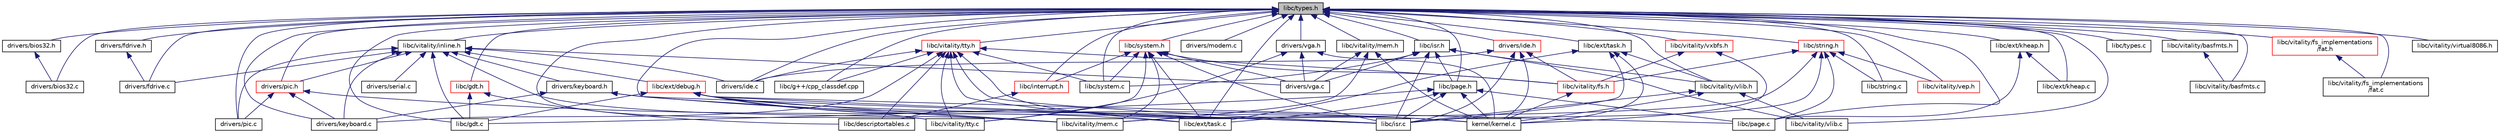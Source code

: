 digraph "libc/types.h"
{
  edge [fontname="Helvetica",fontsize="10",labelfontname="Helvetica",labelfontsize="10"];
  node [fontname="Helvetica",fontsize="10",shape=record];
  Node1 [label="libc/types.h",height=0.2,width=0.4,color="black", fillcolor="grey75", style="filled", fontcolor="black"];
  Node1 -> Node2 [dir="back",color="midnightblue",fontsize="10",style="solid",fontname="Helvetica"];
  Node2 [label="drivers/bios32.h",height=0.2,width=0.4,color="black", fillcolor="white", style="filled",URL="$a00023.html"];
  Node2 -> Node3 [dir="back",color="midnightblue",fontsize="10",style="solid",fontname="Helvetica"];
  Node3 [label="drivers/bios32.c",height=0.2,width=0.4,color="black", fillcolor="white", style="filled",URL="$a00020.html"];
  Node1 -> Node3 [dir="back",color="midnightblue",fontsize="10",style="solid",fontname="Helvetica"];
  Node1 -> Node4 [dir="back",color="midnightblue",fontsize="10",style="solid",fontname="Helvetica"];
  Node4 [label="drivers/fdrive.h",height=0.2,width=0.4,color="black", fillcolor="white", style="filled",URL="$a00029.html"];
  Node4 -> Node5 [dir="back",color="midnightblue",fontsize="10",style="solid",fontname="Helvetica"];
  Node5 [label="drivers/fdrive.c",height=0.2,width=0.4,color="black", fillcolor="white", style="filled",URL="$a00026.html"];
  Node1 -> Node5 [dir="back",color="midnightblue",fontsize="10",style="solid",fontname="Helvetica"];
  Node1 -> Node6 [dir="back",color="midnightblue",fontsize="10",style="solid",fontname="Helvetica"];
  Node6 [label="libc/vitality/inline.h",height=0.2,width=0.4,color="black", fillcolor="white", style="filled",URL="$a00164.html"];
  Node6 -> Node5 [dir="back",color="midnightblue",fontsize="10",style="solid",fontname="Helvetica"];
  Node6 -> Node7 [dir="back",color="midnightblue",fontsize="10",style="solid",fontname="Helvetica"];
  Node7 [label="drivers/ide.c",height=0.2,width=0.4,color="black", fillcolor="white", style="filled",URL="$a00032.html"];
  Node6 -> Node8 [dir="back",color="midnightblue",fontsize="10",style="solid",fontname="Helvetica"];
  Node8 [label="drivers/keyboard.h",height=0.2,width=0.4,color="black", fillcolor="white", style="filled",URL="$a00041.html"];
  Node8 -> Node9 [dir="back",color="midnightblue",fontsize="10",style="solid",fontname="Helvetica"];
  Node9 [label="drivers/keyboard.c",height=0.2,width=0.4,color="black", fillcolor="white", style="filled",URL="$a00038.html"];
  Node8 -> Node10 [dir="back",color="midnightblue",fontsize="10",style="solid",fontname="Helvetica"];
  Node10 [label="kernel/kernel.c",height=0.2,width=0.4,color="black", fillcolor="white", style="filled",URL="$a00068.html"];
  Node8 -> Node11 [dir="back",color="midnightblue",fontsize="10",style="solid",fontname="Helvetica"];
  Node11 [label="libc/isr.c",height=0.2,width=0.4,color="black", fillcolor="white", style="filled",URL="$a00113.html"];
  Node6 -> Node9 [dir="back",color="midnightblue",fontsize="10",style="solid",fontname="Helvetica"];
  Node6 -> Node12 [dir="back",color="midnightblue",fontsize="10",style="solid",fontname="Helvetica"];
  Node12 [label="drivers/pic.h",height=0.2,width=0.4,color="red", fillcolor="white", style="filled",URL="$a00053.html"];
  Node12 -> Node9 [dir="back",color="midnightblue",fontsize="10",style="solid",fontname="Helvetica"];
  Node12 -> Node13 [dir="back",color="midnightblue",fontsize="10",style="solid",fontname="Helvetica"];
  Node13 [label="drivers/pic.c",height=0.2,width=0.4,color="black", fillcolor="white", style="filled",URL="$a00050.html"];
  Node12 -> Node11 [dir="back",color="midnightblue",fontsize="10",style="solid",fontname="Helvetica"];
  Node6 -> Node13 [dir="back",color="midnightblue",fontsize="10",style="solid",fontname="Helvetica"];
  Node6 -> Node15 [dir="back",color="midnightblue",fontsize="10",style="solid",fontname="Helvetica"];
  Node15 [label="drivers/serial.c",height=0.2,width=0.4,color="black", fillcolor="white", style="filled",URL="$a00056.html"];
  Node6 -> Node16 [dir="back",color="midnightblue",fontsize="10",style="solid",fontname="Helvetica"];
  Node16 [label="drivers/vga.c",height=0.2,width=0.4,color="black", fillcolor="white", style="filled",URL="$a00062.html"];
  Node6 -> Node17 [dir="back",color="midnightblue",fontsize="10",style="solid",fontname="Helvetica"];
  Node17 [label="libc/ext/debug.h",height=0.2,width=0.4,color="red", fillcolor="white", style="filled",URL="$a00080.html"];
  Node17 -> Node10 [dir="back",color="midnightblue",fontsize="10",style="solid",fontname="Helvetica"];
  Node17 -> Node19 [dir="back",color="midnightblue",fontsize="10",style="solid",fontname="Helvetica"];
  Node19 [label="libc/ext/task.c",height=0.2,width=0.4,color="black", fillcolor="white", style="filled",URL="$a00089.html"];
  Node17 -> Node20 [dir="back",color="midnightblue",fontsize="10",style="solid",fontname="Helvetica"];
  Node20 [label="libc/gdt.c",height=0.2,width=0.4,color="black", fillcolor="white", style="filled",URL="$a00101.html"];
  Node17 -> Node11 [dir="back",color="midnightblue",fontsize="10",style="solid",fontname="Helvetica"];
  Node17 -> Node21 [dir="back",color="midnightblue",fontsize="10",style="solid",fontname="Helvetica"];
  Node21 [label="libc/page.c",height=0.2,width=0.4,color="black", fillcolor="white", style="filled",URL="$a00119.html"];
  Node17 -> Node22 [dir="back",color="midnightblue",fontsize="10",style="solid",fontname="Helvetica"];
  Node22 [label="libc/vitality/mem.c",height=0.2,width=0.4,color="black", fillcolor="white", style="filled",URL="$a00167.html"];
  Node17 -> Node23 [dir="back",color="midnightblue",fontsize="10",style="solid",fontname="Helvetica"];
  Node23 [label="libc/vitality/tty.c",height=0.2,width=0.4,color="black", fillcolor="white", style="filled",URL="$a00173.html"];
  Node6 -> Node20 [dir="back",color="midnightblue",fontsize="10",style="solid",fontname="Helvetica"];
  Node6 -> Node22 [dir="back",color="midnightblue",fontsize="10",style="solid",fontname="Helvetica"];
  Node1 -> Node7 [dir="back",color="midnightblue",fontsize="10",style="solid",fontname="Helvetica"];
  Node1 -> Node24 [dir="back",color="midnightblue",fontsize="10",style="solid",fontname="Helvetica"];
  Node24 [label="libc/vitality/tty.h",height=0.2,width=0.4,color="red", fillcolor="white", style="filled",URL="$a00176.html"];
  Node24 -> Node7 [dir="back",color="midnightblue",fontsize="10",style="solid",fontname="Helvetica"];
  Node24 -> Node9 [dir="back",color="midnightblue",fontsize="10",style="solid",fontname="Helvetica"];
  Node24 -> Node10 [dir="back",color="midnightblue",fontsize="10",style="solid",fontname="Helvetica"];
  Node24 -> Node25 [dir="back",color="midnightblue",fontsize="10",style="solid",fontname="Helvetica"];
  Node25 [label="libc/vitality/fs.h",height=0.2,width=0.4,color="red", fillcolor="white", style="filled",URL="$a00152.html"];
  Node25 -> Node10 [dir="back",color="midnightblue",fontsize="10",style="solid",fontname="Helvetica"];
  Node24 -> Node27 [dir="back",color="midnightblue",fontsize="10",style="solid",fontname="Helvetica"];
  Node27 [label="libc/descriptortables.c",height=0.2,width=0.4,color="black", fillcolor="white", style="filled",URL="$a00071.html"];
  Node24 -> Node19 [dir="back",color="midnightblue",fontsize="10",style="solid",fontname="Helvetica"];
  Node24 -> Node28 [dir="back",color="midnightblue",fontsize="10",style="solid",fontname="Helvetica"];
  Node28 [label="libc/g++/cpp_classdef.cpp",height=0.2,width=0.4,color="black", fillcolor="white", style="filled",URL="$a00095.html"];
  Node24 -> Node11 [dir="back",color="midnightblue",fontsize="10",style="solid",fontname="Helvetica"];
  Node24 -> Node29 [dir="back",color="midnightblue",fontsize="10",style="solid",fontname="Helvetica"];
  Node29 [label="libc/system.c",height=0.2,width=0.4,color="black", fillcolor="white", style="filled",URL="$a00131.html"];
  Node24 -> Node23 [dir="back",color="midnightblue",fontsize="10",style="solid",fontname="Helvetica"];
  Node1 -> Node30 [dir="back",color="midnightblue",fontsize="10",style="solid",fontname="Helvetica"];
  Node30 [label="drivers/ide.h",height=0.2,width=0.4,color="red", fillcolor="white", style="filled",URL="$a00035.html"];
  Node30 -> Node7 [dir="back",color="midnightblue",fontsize="10",style="solid",fontname="Helvetica"];
  Node30 -> Node10 [dir="back",color="midnightblue",fontsize="10",style="solid",fontname="Helvetica"];
  Node30 -> Node25 [dir="back",color="midnightblue",fontsize="10",style="solid",fontname="Helvetica"];
  Node30 -> Node11 [dir="back",color="midnightblue",fontsize="10",style="solid",fontname="Helvetica"];
  Node1 -> Node9 [dir="back",color="midnightblue",fontsize="10",style="solid",fontname="Helvetica"];
  Node1 -> Node12 [dir="back",color="midnightblue",fontsize="10",style="solid",fontname="Helvetica"];
  Node1 -> Node31 [dir="back",color="midnightblue",fontsize="10",style="solid",fontname="Helvetica"];
  Node31 [label="drivers/modem.c",height=0.2,width=0.4,color="black", fillcolor="white", style="filled",URL="$a00044.html"];
  Node1 -> Node13 [dir="back",color="midnightblue",fontsize="10",style="solid",fontname="Helvetica"];
  Node1 -> Node32 [dir="back",color="midnightblue",fontsize="10",style="solid",fontname="Helvetica"];
  Node32 [label="drivers/vga.h",height=0.2,width=0.4,color="black", fillcolor="white", style="filled",URL="$a00065.html"];
  Node32 -> Node16 [dir="back",color="midnightblue",fontsize="10",style="solid",fontname="Helvetica"];
  Node32 -> Node10 [dir="back",color="midnightblue",fontsize="10",style="solid",fontname="Helvetica"];
  Node32 -> Node23 [dir="back",color="midnightblue",fontsize="10",style="solid",fontname="Helvetica"];
  Node1 -> Node33 [dir="back",color="midnightblue",fontsize="10",style="solid",fontname="Helvetica"];
  Node33 [label="libc/system.h",height=0.2,width=0.4,color="red", fillcolor="white", style="filled",URL="$a00134.html"];
  Node33 -> Node16 [dir="back",color="midnightblue",fontsize="10",style="solid",fontname="Helvetica"];
  Node33 -> Node34 [dir="back",color="midnightblue",fontsize="10",style="solid",fontname="Helvetica"];
  Node34 [label="libc/interrupt.h",height=0.2,width=0.4,color="red", fillcolor="white", style="filled",URL="$a00110.html"];
  Node34 -> Node27 [dir="back",color="midnightblue",fontsize="10",style="solid",fontname="Helvetica"];
  Node33 -> Node25 [dir="back",color="midnightblue",fontsize="10",style="solid",fontname="Helvetica"];
  Node33 -> Node19 [dir="back",color="midnightblue",fontsize="10",style="solid",fontname="Helvetica"];
  Node33 -> Node11 [dir="back",color="midnightblue",fontsize="10",style="solid",fontname="Helvetica"];
  Node33 -> Node29 [dir="back",color="midnightblue",fontsize="10",style="solid",fontname="Helvetica"];
  Node33 -> Node22 [dir="back",color="midnightblue",fontsize="10",style="solid",fontname="Helvetica"];
  Node33 -> Node23 [dir="back",color="midnightblue",fontsize="10",style="solid",fontname="Helvetica"];
  Node1 -> Node36 [dir="back",color="midnightblue",fontsize="10",style="solid",fontname="Helvetica"];
  Node36 [label="libc/vitality/mem.h",height=0.2,width=0.4,color="black", fillcolor="white", style="filled",URL="$a00170.html"];
  Node36 -> Node16 [dir="back",color="midnightblue",fontsize="10",style="solid",fontname="Helvetica"];
  Node36 -> Node10 [dir="back",color="midnightblue",fontsize="10",style="solid",fontname="Helvetica"];
  Node36 -> Node22 [dir="back",color="midnightblue",fontsize="10",style="solid",fontname="Helvetica"];
  Node1 -> Node37 [dir="back",color="midnightblue",fontsize="10",style="solid",fontname="Helvetica"];
  Node37 [label="libc/isr.h",height=0.2,width=0.4,color="black", fillcolor="white", style="filled",URL="$a00116.html"];
  Node37 -> Node16 [dir="back",color="midnightblue",fontsize="10",style="solid",fontname="Helvetica"];
  Node37 -> Node38 [dir="back",color="midnightblue",fontsize="10",style="solid",fontname="Helvetica"];
  Node38 [label="libc/page.h",height=0.2,width=0.4,color="black", fillcolor="white", style="filled",URL="$a00122.html"];
  Node38 -> Node10 [dir="back",color="midnightblue",fontsize="10",style="solid",fontname="Helvetica"];
  Node38 -> Node19 [dir="back",color="midnightblue",fontsize="10",style="solid",fontname="Helvetica"];
  Node38 -> Node20 [dir="back",color="midnightblue",fontsize="10",style="solid",fontname="Helvetica"];
  Node38 -> Node11 [dir="back",color="midnightblue",fontsize="10",style="solid",fontname="Helvetica"];
  Node38 -> Node21 [dir="back",color="midnightblue",fontsize="10",style="solid",fontname="Helvetica"];
  Node37 -> Node39 [dir="back",color="midnightblue",fontsize="10",style="solid",fontname="Helvetica"];
  Node39 [label="libc/vitality/vlib.h",height=0.2,width=0.4,color="black", fillcolor="white", style="filled",URL="$a00194.html"];
  Node39 -> Node10 [dir="back",color="midnightblue",fontsize="10",style="solid",fontname="Helvetica"];
  Node39 -> Node11 [dir="back",color="midnightblue",fontsize="10",style="solid",fontname="Helvetica"];
  Node39 -> Node40 [dir="back",color="midnightblue",fontsize="10",style="solid",fontname="Helvetica"];
  Node40 [label="libc/vitality/vlib.c",height=0.2,width=0.4,color="black", fillcolor="white", style="filled",URL="$a00191.html"];
  Node37 -> Node11 [dir="back",color="midnightblue",fontsize="10",style="solid",fontname="Helvetica"];
  Node37 -> Node29 [dir="back",color="midnightblue",fontsize="10",style="solid",fontname="Helvetica"];
  Node37 -> Node40 [dir="back",color="midnightblue",fontsize="10",style="solid",fontname="Helvetica"];
  Node1 -> Node41 [dir="back",color="midnightblue",fontsize="10",style="solid",fontname="Helvetica"];
  Node41 [label="libc/gdt.h",height=0.2,width=0.4,color="red", fillcolor="white", style="filled",URL="$a00104.html"];
  Node41 -> Node27 [dir="back",color="midnightblue",fontsize="10",style="solid",fontname="Helvetica"];
  Node41 -> Node20 [dir="back",color="midnightblue",fontsize="10",style="solid",fontname="Helvetica"];
  Node1 -> Node34 [dir="back",color="midnightblue",fontsize="10",style="solid",fontname="Helvetica"];
  Node1 -> Node38 [dir="back",color="midnightblue",fontsize="10",style="solid",fontname="Helvetica"];
  Node1 -> Node42 [dir="back",color="midnightblue",fontsize="10",style="solid",fontname="Helvetica"];
  Node42 [label="libc/ext/task.h",height=0.2,width=0.4,color="black", fillcolor="white", style="filled",URL="$a00092.html"];
  Node42 -> Node10 [dir="back",color="midnightblue",fontsize="10",style="solid",fontname="Helvetica"];
  Node42 -> Node39 [dir="back",color="midnightblue",fontsize="10",style="solid",fontname="Helvetica"];
  Node42 -> Node19 [dir="back",color="midnightblue",fontsize="10",style="solid",fontname="Helvetica"];
  Node42 -> Node11 [dir="back",color="midnightblue",fontsize="10",style="solid",fontname="Helvetica"];
  Node1 -> Node39 [dir="back",color="midnightblue",fontsize="10",style="solid",fontname="Helvetica"];
  Node1 -> Node43 [dir="back",color="midnightblue",fontsize="10",style="solid",fontname="Helvetica"];
  Node43 [label="libc/string.h",height=0.2,width=0.4,color="red", fillcolor="white", style="filled",URL="$a00128.html"];
  Node43 -> Node25 [dir="back",color="midnightblue",fontsize="10",style="solid",fontname="Helvetica"];
  Node43 -> Node11 [dir="back",color="midnightblue",fontsize="10",style="solid",fontname="Helvetica"];
  Node43 -> Node21 [dir="back",color="midnightblue",fontsize="10",style="solid",fontname="Helvetica"];
  Node43 -> Node44 [dir="back",color="midnightblue",fontsize="10",style="solid",fontname="Helvetica"];
  Node44 [label="libc/string.c",height=0.2,width=0.4,color="black", fillcolor="white", style="filled",URL="$a00125.html"];
  Node43 -> Node22 [dir="back",color="midnightblue",fontsize="10",style="solid",fontname="Helvetica"];
  Node43 -> Node45 [dir="back",color="midnightblue",fontsize="10",style="solid",fontname="Helvetica"];
  Node45 [label="libc/vitality/vep.h",height=0.2,width=0.4,color="red", fillcolor="white", style="filled",URL="$a00182.html"];
  Node1 -> Node47 [dir="back",color="midnightblue",fontsize="10",style="solid",fontname="Helvetica"];
  Node47 [label="libc/vitality/vxbfs.h",height=0.2,width=0.4,color="red", fillcolor="white", style="filled",URL="$a00200.html"];
  Node47 -> Node25 [dir="back",color="midnightblue",fontsize="10",style="solid",fontname="Helvetica"];
  Node47 -> Node10 [dir="back",color="midnightblue",fontsize="10",style="solid",fontname="Helvetica"];
  Node1 -> Node49 [dir="back",color="midnightblue",fontsize="10",style="solid",fontname="Helvetica"];
  Node49 [label="libc/ext/kheap.h",height=0.2,width=0.4,color="black", fillcolor="white", style="filled",URL="$a00086.html"];
  Node49 -> Node50 [dir="back",color="midnightblue",fontsize="10",style="solid",fontname="Helvetica"];
  Node50 [label="libc/ext/kheap.c",height=0.2,width=0.4,color="black", fillcolor="white", style="filled",URL="$a00083.html"];
  Node49 -> Node21 [dir="back",color="midnightblue",fontsize="10",style="solid",fontname="Helvetica"];
  Node1 -> Node50 [dir="back",color="midnightblue",fontsize="10",style="solid",fontname="Helvetica"];
  Node1 -> Node19 [dir="back",color="midnightblue",fontsize="10",style="solid",fontname="Helvetica"];
  Node1 -> Node28 [dir="back",color="midnightblue",fontsize="10",style="solid",fontname="Helvetica"];
  Node1 -> Node20 [dir="back",color="midnightblue",fontsize="10",style="solid",fontname="Helvetica"];
  Node1 -> Node21 [dir="back",color="midnightblue",fontsize="10",style="solid",fontname="Helvetica"];
  Node1 -> Node44 [dir="back",color="midnightblue",fontsize="10",style="solid",fontname="Helvetica"];
  Node1 -> Node29 [dir="back",color="midnightblue",fontsize="10",style="solid",fontname="Helvetica"];
  Node1 -> Node51 [dir="back",color="midnightblue",fontsize="10",style="solid",fontname="Helvetica"];
  Node51 [label="libc/types.c",height=0.2,width=0.4,color="black", fillcolor="white", style="filled",URL="$a00137.html"];
  Node1 -> Node52 [dir="back",color="midnightblue",fontsize="10",style="solid",fontname="Helvetica"];
  Node52 [label="libc/vitality/basfmts.h",height=0.2,width=0.4,color="black", fillcolor="white", style="filled",URL="$a00146.html"];
  Node52 -> Node53 [dir="back",color="midnightblue",fontsize="10",style="solid",fontname="Helvetica"];
  Node53 [label="libc/vitality/basfmts.c",height=0.2,width=0.4,color="black", fillcolor="white", style="filled",URL="$a00143.html"];
  Node1 -> Node53 [dir="back",color="midnightblue",fontsize="10",style="solid",fontname="Helvetica"];
  Node1 -> Node54 [dir="back",color="midnightblue",fontsize="10",style="solid",fontname="Helvetica"];
  Node54 [label="libc/vitality/fs_implementations\l/fat.h",height=0.2,width=0.4,color="red", fillcolor="white", style="filled",URL="$a00158.html"];
  Node54 -> Node56 [dir="back",color="midnightblue",fontsize="10",style="solid",fontname="Helvetica"];
  Node56 [label="libc/vitality/fs_implementations\l/fat.c",height=0.2,width=0.4,color="black", fillcolor="white", style="filled",URL="$a00155.html"];
  Node1 -> Node56 [dir="back",color="midnightblue",fontsize="10",style="solid",fontname="Helvetica"];
  Node1 -> Node22 [dir="back",color="midnightblue",fontsize="10",style="solid",fontname="Helvetica"];
  Node1 -> Node23 [dir="back",color="midnightblue",fontsize="10",style="solid",fontname="Helvetica"];
  Node1 -> Node45 [dir="back",color="midnightblue",fontsize="10",style="solid",fontname="Helvetica"];
  Node1 -> Node57 [dir="back",color="midnightblue",fontsize="10",style="solid",fontname="Helvetica"];
  Node57 [label="libc/vitality/virtual8086.h",height=0.2,width=0.4,color="black", fillcolor="white", style="filled",URL="$a00188.html"];
  Node1 -> Node40 [dir="back",color="midnightblue",fontsize="10",style="solid",fontname="Helvetica"];
}
